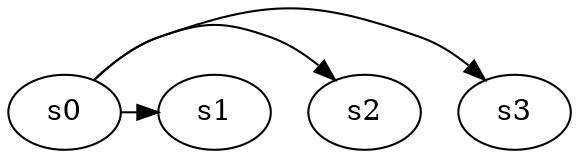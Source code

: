 digraph game_0226_branch_2_3 {
    s0 [name="s0", player=0];
    s1 [name="s1", player=0, target=1];
    s2 [name="s2", player=0];
    s3 [name="s3", player=1];

    s0 -> s1 [constraint="!(time % 3 == 0)"];
    s0 -> s2 [constraint="!(time % 3 == 0)"];
    s0 -> s3 [constraint="time % 3 == 0 || time % 4 == 1"];
}
